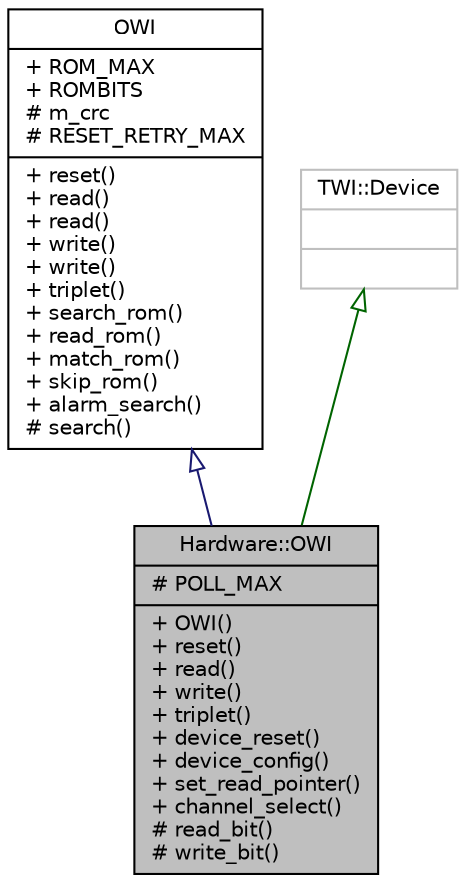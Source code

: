 digraph "Hardware::OWI"
{
  edge [fontname="Helvetica",fontsize="10",labelfontname="Helvetica",labelfontsize="10"];
  node [fontname="Helvetica",fontsize="10",shape=record];
  Node1 [label="{Hardware::OWI\n|# POLL_MAX\l|+ OWI()\l+ reset()\l+ read()\l+ write()\l+ triplet()\l+ device_reset()\l+ device_config()\l+ set_read_pointer()\l+ channel_select()\l# read_bit()\l# write_bit()\l}",height=0.2,width=0.4,color="black", fillcolor="grey75", style="filled", fontcolor="black"];
  Node2 -> Node1 [dir="back",color="midnightblue",fontsize="10",style="solid",arrowtail="onormal",fontname="Helvetica"];
  Node2 [label="{OWI\n|+ ROM_MAX\l+ ROMBITS\l# m_crc\l# RESET_RETRY_MAX\l|+ reset()\l+ read()\l+ read()\l+ write()\l+ write()\l+ triplet()\l+ search_rom()\l+ read_rom()\l+ match_rom()\l+ skip_rom()\l+ alarm_search()\l# search()\l}",height=0.2,width=0.4,color="black", fillcolor="white", style="filled",URL="$d7/d90/classOWI.html"];
  Node3 -> Node1 [dir="back",color="darkgreen",fontsize="10",style="solid",arrowtail="onormal",fontname="Helvetica"];
  Node3 [label="{TWI::Device\n||}",height=0.2,width=0.4,color="grey75", fillcolor="white", style="filled"];
}
